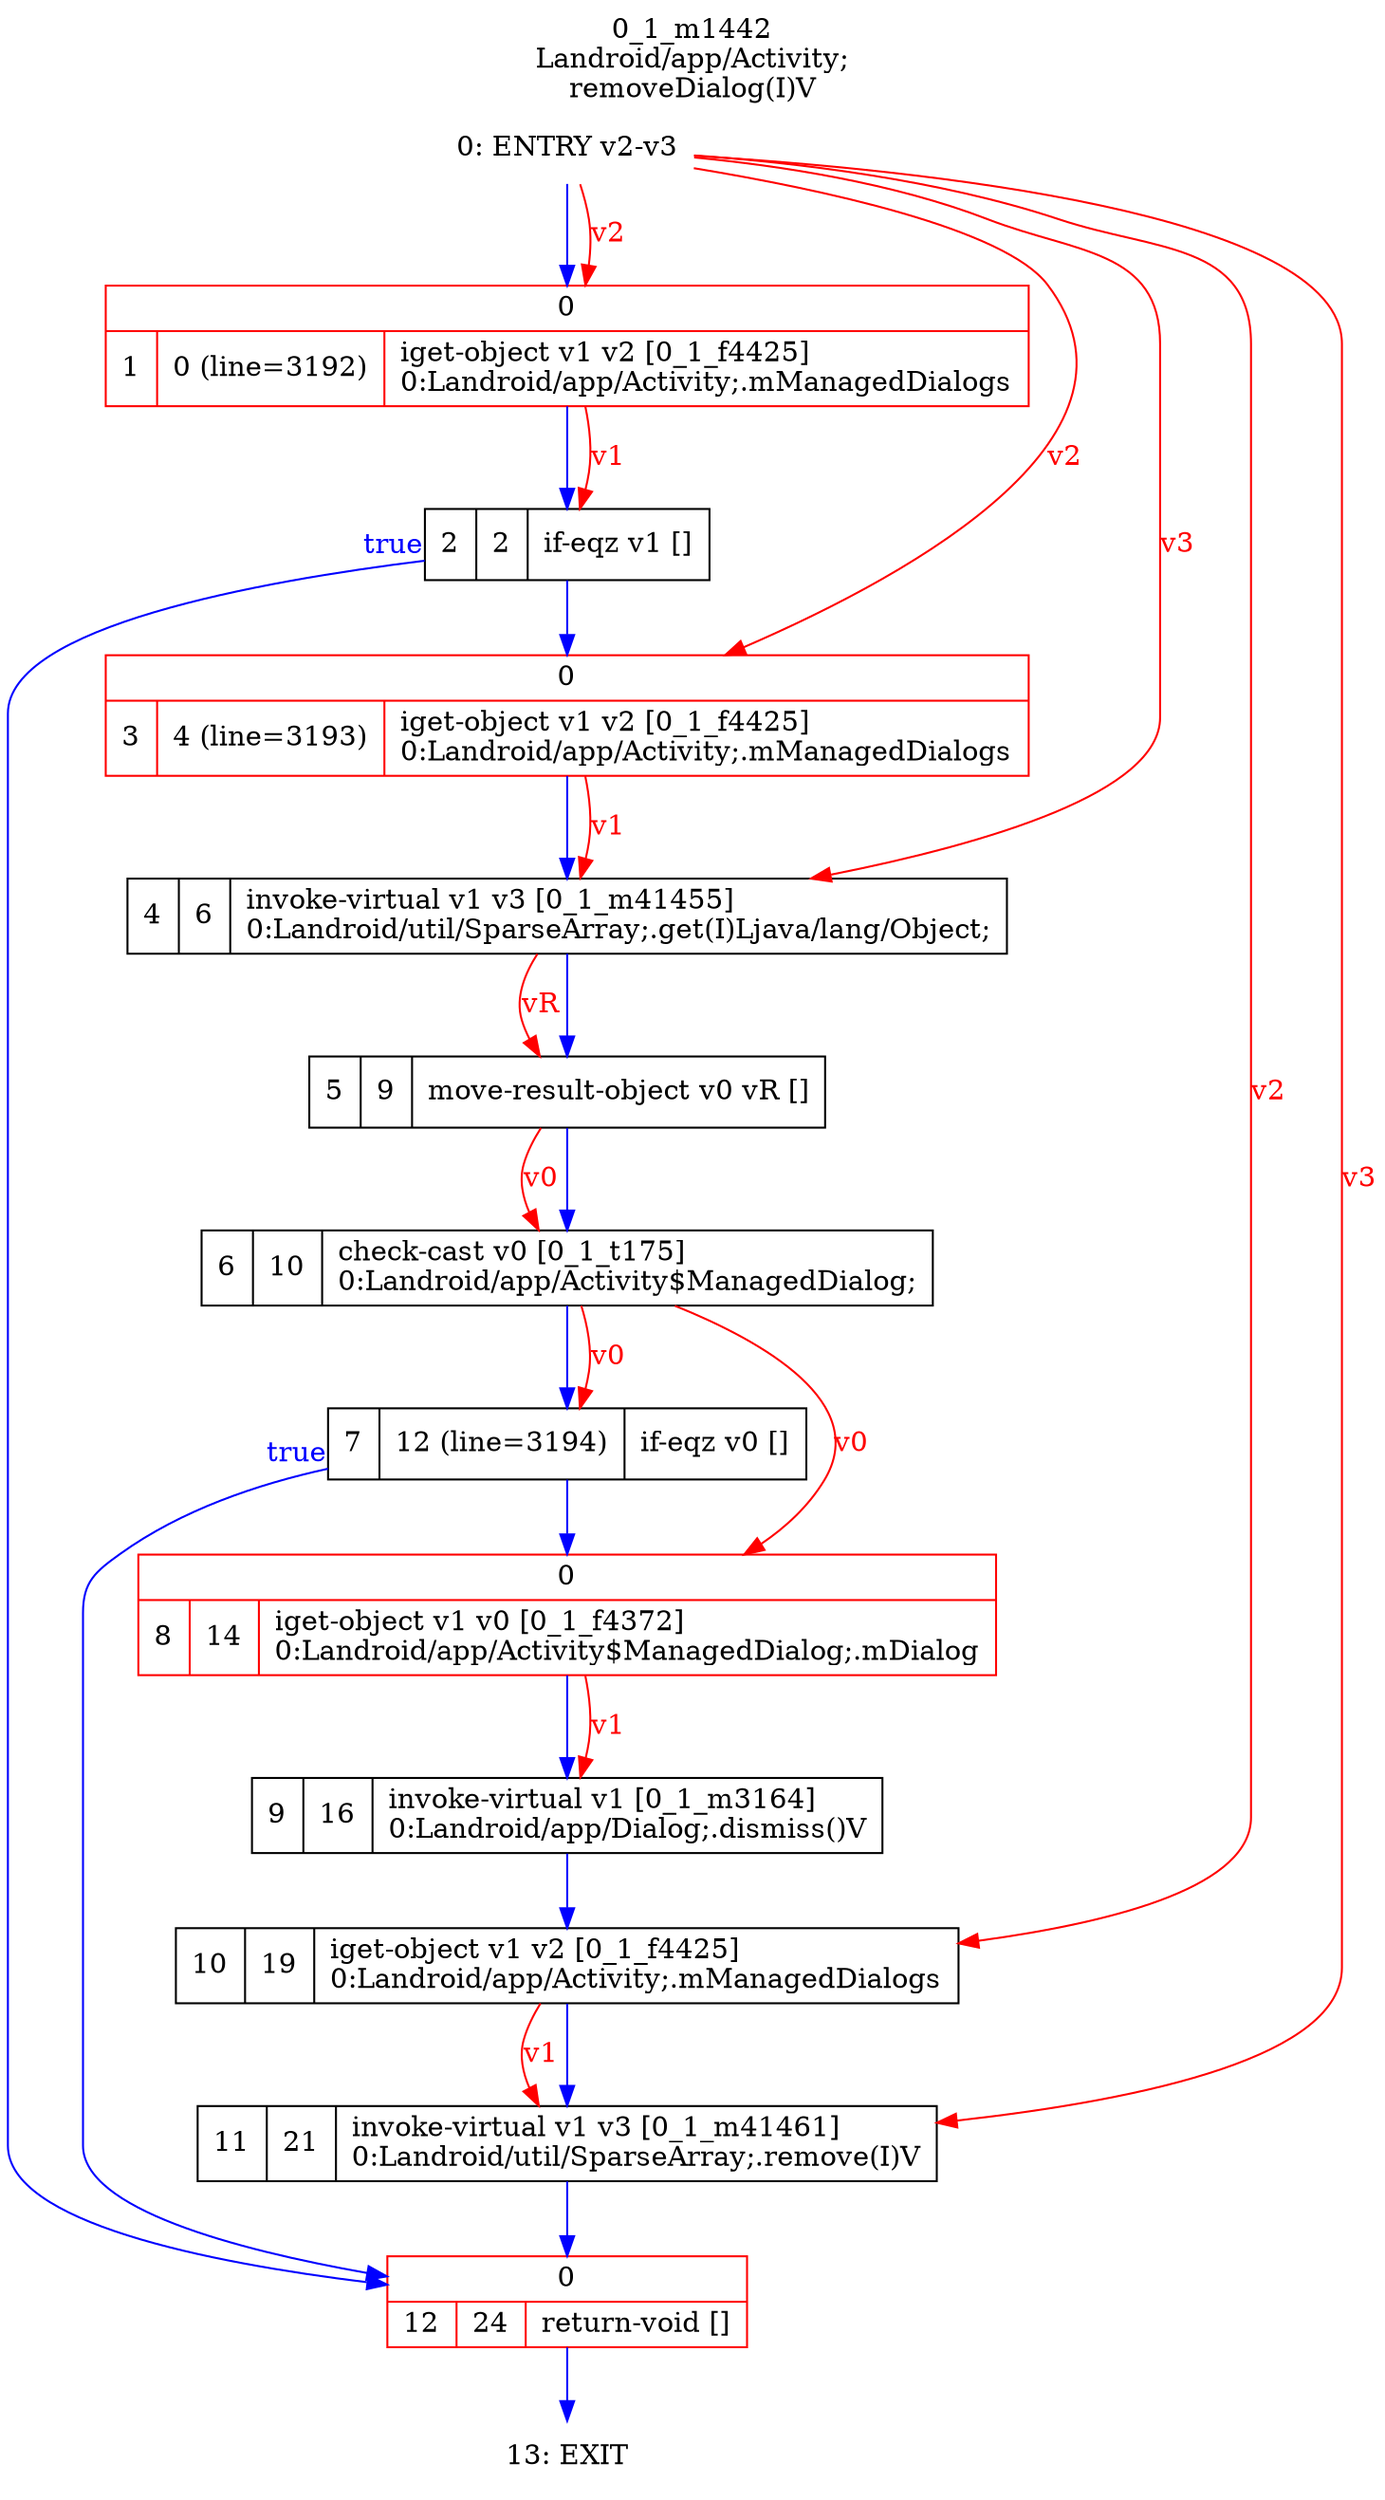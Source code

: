 digraph G {
rankdir=UD;
labelloc=t;
label="0_1_m1442\nLandroid/app/Activity;
removeDialog(I)V";
0[label="0: ENTRY v2-v3",shape=plaintext];
1[label="{0|{1|0 (line=3192)|iget-object v1 v2 [0_1_f4425]\l0:Landroid/app/Activity;.mManagedDialogs\l}}",shape=record, color=red];
2[label="2|2|if-eqz v1 []\l",shape=record];
3[label="{0|{3|4 (line=3193)|iget-object v1 v2 [0_1_f4425]\l0:Landroid/app/Activity;.mManagedDialogs\l}}",shape=record, color=red];
4[label="4|6|invoke-virtual v1 v3 [0_1_m41455]\l0:Landroid/util/SparseArray;.get(I)Ljava/lang/Object;\l",shape=record,URL="0_1_m41455.dot"];
5[label="5|9|move-result-object v0 vR []\l",shape=record];
6[label="6|10|check-cast v0 [0_1_t175]\l0:Landroid/app/Activity$ManagedDialog;\l",shape=record];
7[label="7|12 (line=3194)|if-eqz v0 []\l",shape=record];
8[label="{0|{8|14|iget-object v1 v0 [0_1_f4372]\l0:Landroid/app/Activity$ManagedDialog;.mDialog\l}}",shape=record, color=red];
9[label="9|16|invoke-virtual v1 [0_1_m3164]\l0:Landroid/app/Dialog;.dismiss()V\l",shape=record,URL="0_1_m3164.dot"];
10[label="10|19|iget-object v1 v2 [0_1_f4425]\l0:Landroid/app/Activity;.mManagedDialogs\l",shape=record];
11[label="11|21|invoke-virtual v1 v3 [0_1_m41461]\l0:Landroid/util/SparseArray;.remove(I)V\l",shape=record,URL="0_1_m41461.dot"];
12[label="{0|{12|24|return-void []\l}}",shape=record, color=red];
13[label="13: EXIT",shape=plaintext];
0->1 [color=blue, fontcolor=blue,weight=100, taillabel=""];
1->2 [color=blue, fontcolor=blue,weight=100, taillabel=""];
2->12 [color=blue, fontcolor=blue,weight=10, taillabel="true"];
2->3 [color=blue, fontcolor=blue,weight=100, taillabel=""];
3->4 [color=blue, fontcolor=blue,weight=100, taillabel=""];
4->5 [color=blue, fontcolor=blue,weight=100, taillabel=""];
5->6 [color=blue, fontcolor=blue,weight=100, taillabel=""];
6->7 [color=blue, fontcolor=blue,weight=100, taillabel=""];
7->12 [color=blue, fontcolor=blue,weight=10, taillabel="true"];
7->8 [color=blue, fontcolor=blue,weight=100, taillabel=""];
8->9 [color=blue, fontcolor=blue,weight=100, taillabel=""];
9->10 [color=blue, fontcolor=blue,weight=100, taillabel=""];
10->11 [color=blue, fontcolor=blue,weight=100, taillabel=""];
11->12 [color=blue, fontcolor=blue,weight=100, taillabel=""];
12->13 [color=blue, fontcolor=blue,weight=100, taillabel=""];
0->1 [color=red, fontcolor=red, label="v2"];
1->2 [color=red, fontcolor=red, label="v1"];
0->3 [color=red, fontcolor=red, label="v2"];
0->4 [color=red, fontcolor=red, label="v3"];
3->4 [color=red, fontcolor=red, label="v1"];
4->5 [color=red, fontcolor=red, label="vR"];
5->6 [color=red, fontcolor=red, label="v0"];
6->7 [color=red, fontcolor=red, label="v0"];
6->8 [color=red, fontcolor=red, label="v0"];
8->9 [color=red, fontcolor=red, label="v1"];
0->10 [color=red, fontcolor=red, label="v2"];
0->11 [color=red, fontcolor=red, label="v3"];
10->11 [color=red, fontcolor=red, label="v1"];
}
